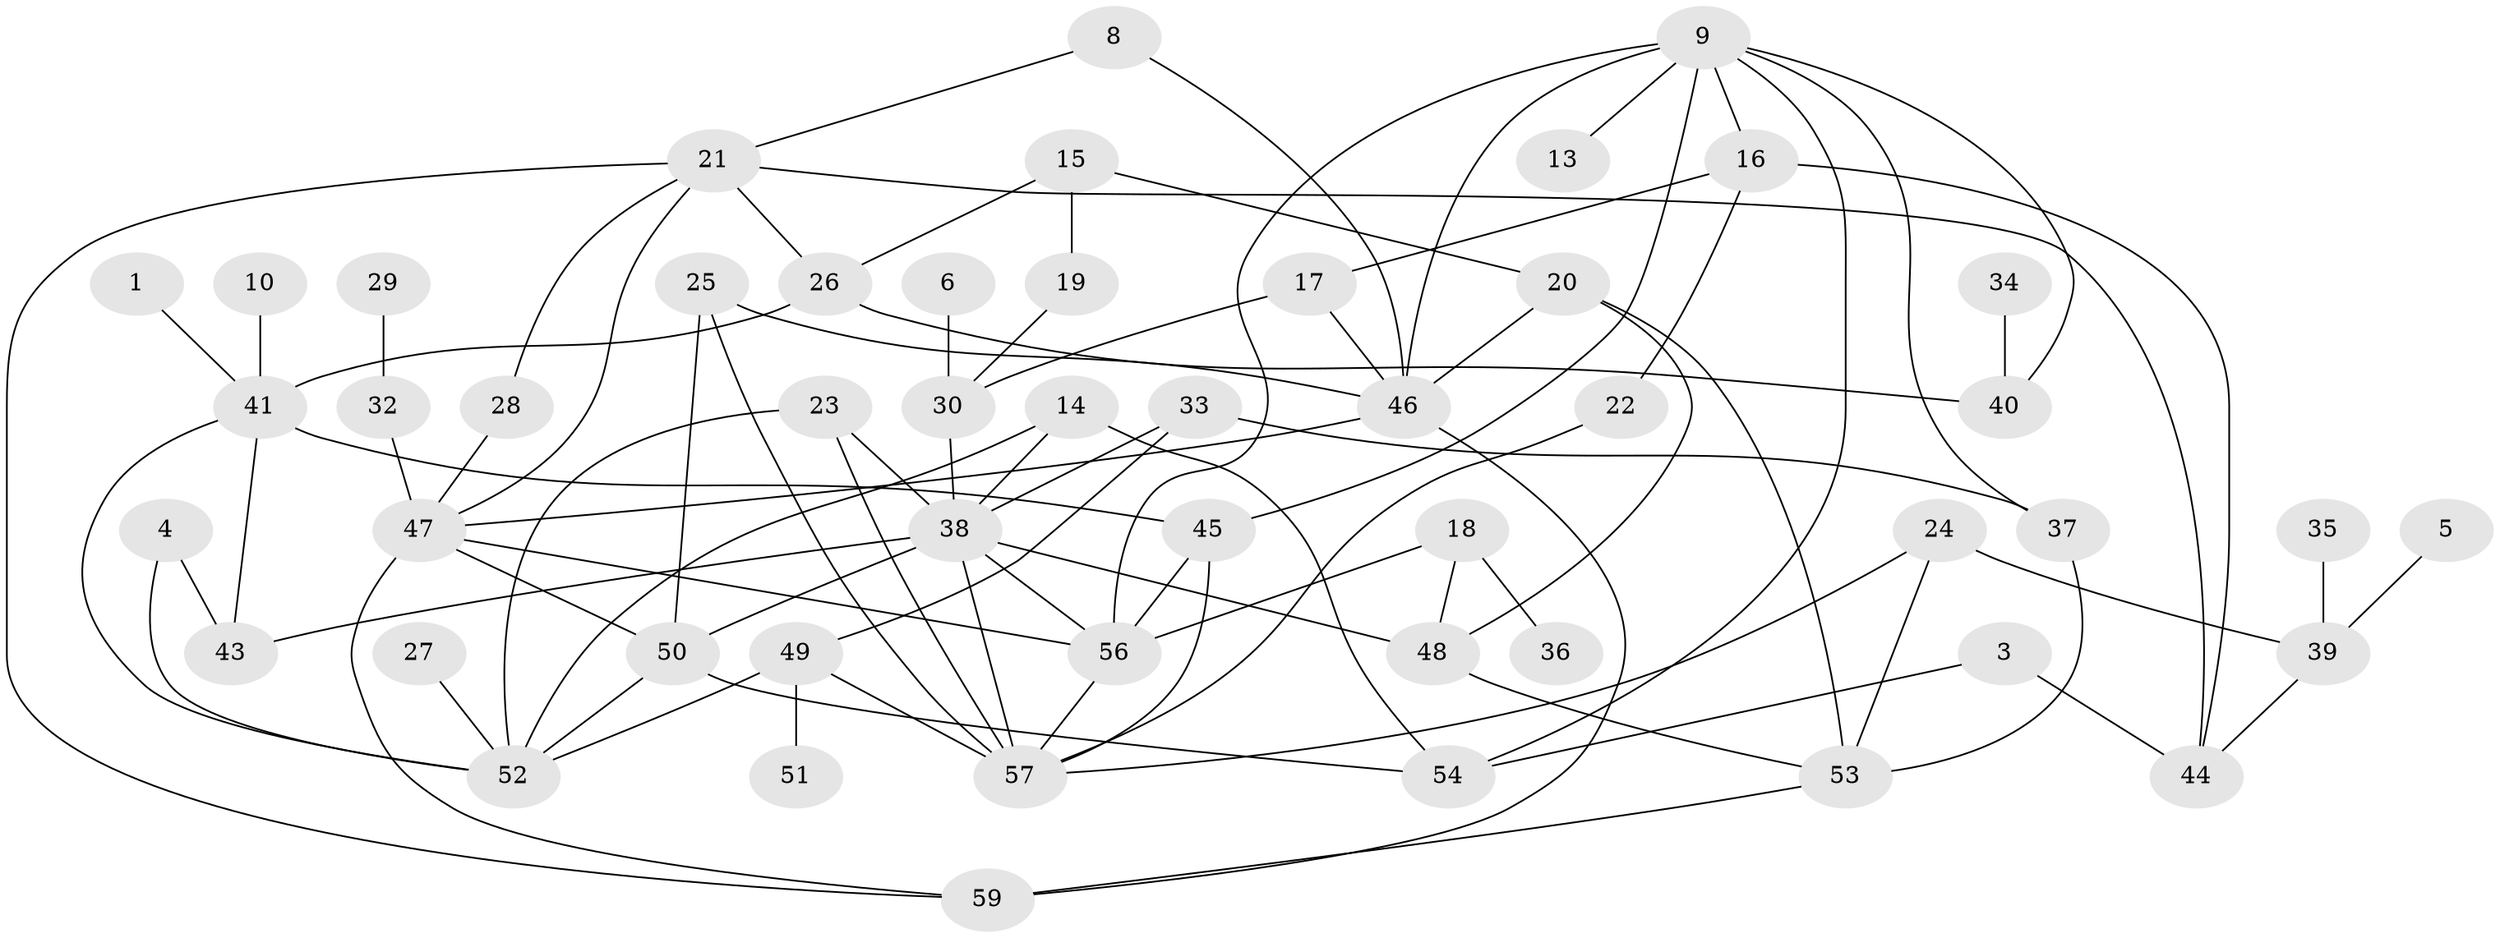 // original degree distribution, {3: 0.3247863247863248, 1: 0.20512820512820512, 0: 0.06837606837606838, 5: 0.06837606837606838, 2: 0.20512820512820512, 4: 0.09401709401709402, 7: 0.017094017094017096, 6: 0.017094017094017096}
// Generated by graph-tools (version 1.1) at 2025/25/03/09/25 03:25:13]
// undirected, 51 vertices, 88 edges
graph export_dot {
graph [start="1"]
  node [color=gray90,style=filled];
  1;
  3;
  4;
  5;
  6;
  8;
  9;
  10;
  13;
  14;
  15;
  16;
  17;
  18;
  19;
  20;
  21;
  22;
  23;
  24;
  25;
  26;
  27;
  28;
  29;
  30;
  32;
  33;
  34;
  35;
  36;
  37;
  38;
  39;
  40;
  41;
  43;
  44;
  45;
  46;
  47;
  48;
  49;
  50;
  51;
  52;
  53;
  54;
  56;
  57;
  59;
  1 -- 41 [weight=1.0];
  3 -- 44 [weight=1.0];
  3 -- 54 [weight=1.0];
  4 -- 43 [weight=1.0];
  4 -- 52 [weight=1.0];
  5 -- 39 [weight=1.0];
  6 -- 30 [weight=1.0];
  8 -- 21 [weight=1.0];
  8 -- 46 [weight=1.0];
  9 -- 13 [weight=1.0];
  9 -- 16 [weight=1.0];
  9 -- 37 [weight=1.0];
  9 -- 40 [weight=1.0];
  9 -- 45 [weight=1.0];
  9 -- 46 [weight=1.0];
  9 -- 54 [weight=1.0];
  9 -- 56 [weight=1.0];
  10 -- 41 [weight=1.0];
  14 -- 38 [weight=2.0];
  14 -- 52 [weight=1.0];
  14 -- 54 [weight=1.0];
  15 -- 19 [weight=1.0];
  15 -- 20 [weight=1.0];
  15 -- 26 [weight=1.0];
  16 -- 17 [weight=1.0];
  16 -- 22 [weight=1.0];
  16 -- 44 [weight=1.0];
  17 -- 30 [weight=1.0];
  17 -- 46 [weight=1.0];
  18 -- 36 [weight=1.0];
  18 -- 48 [weight=1.0];
  18 -- 56 [weight=1.0];
  19 -- 30 [weight=1.0];
  20 -- 46 [weight=1.0];
  20 -- 48 [weight=1.0];
  20 -- 53 [weight=1.0];
  21 -- 26 [weight=1.0];
  21 -- 28 [weight=1.0];
  21 -- 44 [weight=1.0];
  21 -- 47 [weight=1.0];
  21 -- 59 [weight=1.0];
  22 -- 57 [weight=1.0];
  23 -- 38 [weight=1.0];
  23 -- 52 [weight=1.0];
  23 -- 57 [weight=1.0];
  24 -- 39 [weight=1.0];
  24 -- 53 [weight=1.0];
  24 -- 57 [weight=1.0];
  25 -- 46 [weight=1.0];
  25 -- 50 [weight=1.0];
  25 -- 57 [weight=1.0];
  26 -- 40 [weight=1.0];
  26 -- 41 [weight=1.0];
  27 -- 52 [weight=1.0];
  28 -- 47 [weight=1.0];
  29 -- 32 [weight=1.0];
  30 -- 38 [weight=1.0];
  32 -- 47 [weight=1.0];
  33 -- 37 [weight=1.0];
  33 -- 38 [weight=1.0];
  33 -- 49 [weight=1.0];
  34 -- 40 [weight=1.0];
  35 -- 39 [weight=1.0];
  37 -- 53 [weight=1.0];
  38 -- 43 [weight=1.0];
  38 -- 48 [weight=1.0];
  38 -- 50 [weight=1.0];
  38 -- 56 [weight=1.0];
  38 -- 57 [weight=1.0];
  39 -- 44 [weight=1.0];
  41 -- 43 [weight=1.0];
  41 -- 45 [weight=1.0];
  41 -- 52 [weight=1.0];
  45 -- 56 [weight=1.0];
  45 -- 57 [weight=1.0];
  46 -- 47 [weight=1.0];
  46 -- 59 [weight=1.0];
  47 -- 50 [weight=1.0];
  47 -- 56 [weight=1.0];
  47 -- 59 [weight=1.0];
  48 -- 53 [weight=1.0];
  49 -- 51 [weight=1.0];
  49 -- 52 [weight=1.0];
  49 -- 57 [weight=2.0];
  50 -- 52 [weight=1.0];
  50 -- 54 [weight=1.0];
  53 -- 59 [weight=1.0];
  56 -- 57 [weight=1.0];
}
